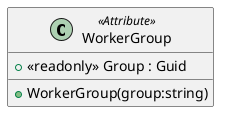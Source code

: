@startuml
class WorkerGroup<<Attribute>> {
    + <<readonly>> Group : Guid
    + WorkerGroup(group:string)
}
@enduml
